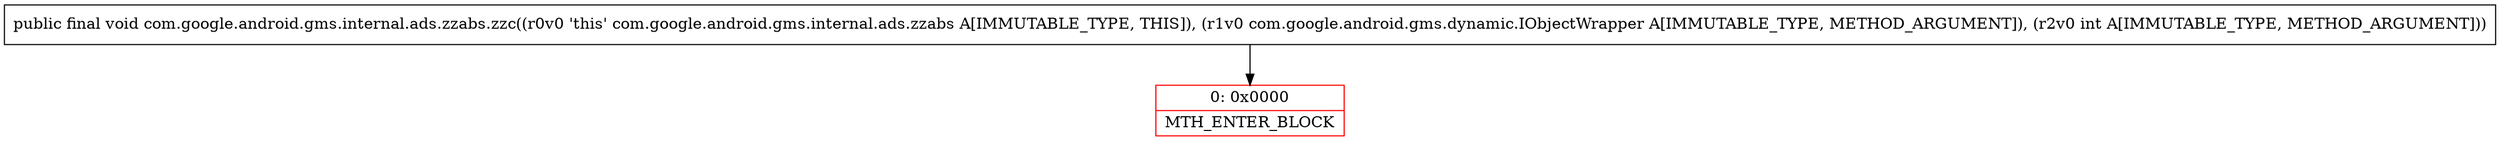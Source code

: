 digraph "CFG forcom.google.android.gms.internal.ads.zzabs.zzc(Lcom\/google\/android\/gms\/dynamic\/IObjectWrapper;I)V" {
subgraph cluster_Region_1046106046 {
label = "R(0)";
node [shape=record,color=blue];
}
Node_0 [shape=record,color=red,label="{0\:\ 0x0000|MTH_ENTER_BLOCK\l}"];
MethodNode[shape=record,label="{public final void com.google.android.gms.internal.ads.zzabs.zzc((r0v0 'this' com.google.android.gms.internal.ads.zzabs A[IMMUTABLE_TYPE, THIS]), (r1v0 com.google.android.gms.dynamic.IObjectWrapper A[IMMUTABLE_TYPE, METHOD_ARGUMENT]), (r2v0 int A[IMMUTABLE_TYPE, METHOD_ARGUMENT])) }"];
MethodNode -> Node_0;
}

